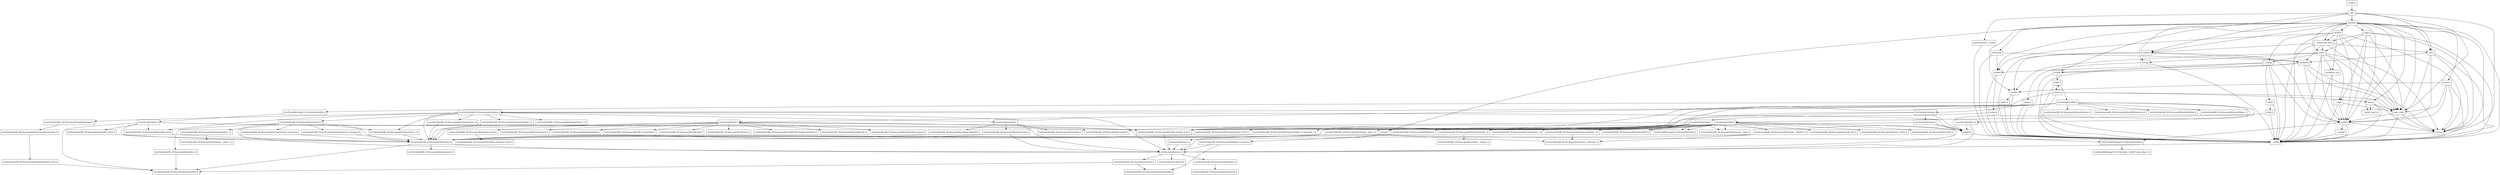 digraph "dependencies" {
  header_0 [ shape="box", label="\<stdin\>" ];
  header_1 [ shape="box", label="any" ];
  header_10 [ shape="box", label="/usr/include/x86_64-linux-gnu/gnu/stubs-64.h" ];
  header_100 [ shape="box", label="/usr/include/x86_64-linux-gnu/bits/types/cookie_io_functions_t.h" ];
  header_101 [ shape="box", label="/usr/include/x86_64-linux-gnu/bits/stdio_lim.h" ];
  header_102 [ shape="box", label="/usr/include/x86_64-linux-gnu/bits/sys_errlist.h" ];
  header_103 [ shape="box", label="/usr/include/x86_64-linux-gnu/bits/stdio.h" ];
  header_104 [ shape="box", label="iterator" ];
  header_105 [ shape="box", label="__functional_base" ];
  header_106 [ shape="box", label="tuple" ];
  header_107 [ shape="box", label="stdexcept" ];
  header_108 [ shape="box", label="cassert" ];
  header_109 [ shape="box", label="/usr/include/assert.h" ];
  header_110 [ shape="box", label="atomic" ];
  header_12 [ shape="box", label="memory" ];
  header_13 [ shape="box", label="type_traits" ];
  header_14 [ shape="box", label="cstddef" ];
  header_15 [ shape="box", label="version" ];
  header_16 [ shape="box", label="/usr/local/lib/clang/10.0.0/include/stddef.h" ];
  header_17 [ shape="box", label="/usr/local/lib/clang/10.0.0/include/__stddef_max_align_t.h" ];
  header_18 [ shape="box", label="__nullptr" ];
  header_19 [ shape="box", label="typeinfo" ];
  header_2 [ shape="box", label="experimental/__config" ];
  header_20 [ shape="box", label="exception" ];
  header_21 [ shape="box", label="cstdlib" ];
  header_22 [ shape="box", label="stdlib.h" ];
  header_23 [ shape="box", label="/usr/include/stdlib.h" ];
  header_24 [ shape="box", label="/usr/include/x86_64-linux-gnu/bits/libc-header-start.h" ];
  header_25 [ shape="box", label="stddef.h" ];
  header_26 [ shape="box", label="/usr/include/x86_64-linux-gnu/bits/waitflags.h" ];
  header_27 [ shape="box", label="/usr/include/x86_64-linux-gnu/bits/waitstatus.h" ];
  header_28 [ shape="box", label="/usr/include/x86_64-linux-gnu/bits/floatn.h" ];
  header_29 [ shape="box", label="/usr/include/x86_64-linux-gnu/bits/floatn-common.h" ];
  header_3 [ shape="box", label="__config" ];
  header_30 [ shape="box", label="/usr/include/x86_64-linux-gnu/bits/types/locale_t.h" ];
  header_31 [ shape="box", label="/usr/include/x86_64-linux-gnu/bits/types/__locale_t.h" ];
  header_32 [ shape="box", label="/usr/include/x86_64-linux-gnu/sys/types.h" ];
  header_33 [ shape="box", label="/usr/include/x86_64-linux-gnu/bits/types.h" ];
  header_34 [ shape="box", label="/usr/include/x86_64-linux-gnu/bits/typesizes.h" ];
  header_35 [ shape="box", label="/usr/include/x86_64-linux-gnu/bits/types/clock_t.h" ];
  header_36 [ shape="box", label="/usr/include/x86_64-linux-gnu/bits/types/clockid_t.h" ];
  header_37 [ shape="box", label="/usr/include/x86_64-linux-gnu/bits/types/time_t.h" ];
  header_38 [ shape="box", label="/usr/include/x86_64-linux-gnu/bits/types/timer_t.h" ];
  header_39 [ shape="box", label="/usr/include/x86_64-linux-gnu/bits/stdint-intn.h" ];
  header_4 [ shape="box", label="/usr/include/features.h" ];
  header_40 [ shape="box", label="/usr/include/endian.h" ];
  header_41 [ shape="box", label="/usr/include/x86_64-linux-gnu/bits/endian.h" ];
  header_42 [ shape="box", label="/usr/include/x86_64-linux-gnu/bits/byteswap.h" ];
  header_43 [ shape="box", label="/usr/include/x86_64-linux-gnu/bits/uintn-identity.h" ];
  header_44 [ shape="box", label="/usr/include/x86_64-linux-gnu/sys/select.h" ];
  header_45 [ shape="box", label="/usr/include/x86_64-linux-gnu/bits/select.h" ];
  header_46 [ shape="box", label="/usr/include/x86_64-linux-gnu/bits/types/sigset_t.h" ];
  header_47 [ shape="box", label="/usr/include/x86_64-linux-gnu/bits/types/__sigset_t.h" ];
  header_48 [ shape="box", label="/usr/include/x86_64-linux-gnu/bits/types/struct_timeval.h" ];
  header_49 [ shape="box", label="/usr/include/x86_64-linux-gnu/bits/types/struct_timespec.h" ];
  header_5 [ shape="box", label="/usr/include/stdc-predef.h" ];
  header_50 [ shape="box", label="/usr/include/x86_64-linux-gnu/bits/pthreadtypes.h" ];
  header_51 [ shape="box", label="/usr/include/x86_64-linux-gnu/bits/thread-shared-types.h" ];
  header_52 [ shape="box", label="/usr/include/x86_64-linux-gnu/bits/pthreadtypes-arch.h" ];
  header_53 [ shape="box", label="/usr/include/alloca.h" ];
  header_54 [ shape="box", label="/usr/include/x86_64-linux-gnu/bits/stdlib-bsearch.h" ];
  header_55 [ shape="box", label="/usr/include/x86_64-linux-gnu/bits/stdlib-float.h" ];
  header_56 [ shape="box", label="math.h" ];
  header_57 [ shape="box", label="/usr/include/math.h" ];
  header_58 [ shape="box", label="/usr/include/x86_64-linux-gnu/bits/math-vector.h" ];
  header_59 [ shape="box", label="/usr/include/x86_64-linux-gnu/bits/libm-simd-decl-stubs.h" ];
  header_6 [ shape="box", label="/usr/include/x86_64-linux-gnu/sys/cdefs.h" ];
  header_60 [ shape="box", label="/usr/include/x86_64-linux-gnu/bits/flt-eval-method.h" ];
  header_61 [ shape="box", label="/usr/include/x86_64-linux-gnu/bits/fp-logb.h" ];
  header_62 [ shape="box", label="/usr/include/x86_64-linux-gnu/bits/fp-fast.h" ];
  header_63 [ shape="box", label="/usr/include/x86_64-linux-gnu/bits/mathcalls-helper-functions.h" ];
  header_64 [ shape="box", label="/usr/include/x86_64-linux-gnu/bits/mathcalls.h" ];
  header_65 [ shape="box", label="/usr/include/x86_64-linux-gnu/bits/mathcalls-narrow.h" ];
  header_66 [ shape="box", label="/usr/include/x86_64-linux-gnu/bits/iscanonical.h" ];
  header_67 [ shape="box", label="/usr/include/x86_64-linux-gnu/bits/mathinline.h" ];
  header_68 [ shape="box", label="limits" ];
  header_69 [ shape="box", label="__undef_macros" ];
  header_7 [ shape="box", label="/usr/include/x86_64-linux-gnu/bits/wordsize.h" ];
  header_70 [ shape="box", label="cstdint" ];
  header_71 [ shape="box", label="stdint.h" ];
  header_72 [ shape="box", label="/usr/local/lib/clang/10.0.0/include/stdint.h" ];
  header_73 [ shape="box", label="/usr/include/stdint.h" ];
  header_74 [ shape="box", label="/usr/include/x86_64-linux-gnu/bits/wchar.h" ];
  header_75 [ shape="box", label="/usr/include/x86_64-linux-gnu/bits/stdint-uintn.h" ];
  header_76 [ shape="box", label="new" ];
  header_77 [ shape="box", label="utility" ];
  header_78 [ shape="box", label="__tuple" ];
  header_79 [ shape="box", label="initializer_list" ];
  header_8 [ shape="box", label="/usr/include/x86_64-linux-gnu/bits/long-double.h" ];
  header_80 [ shape="box", label="cstring" ];
  header_81 [ shape="box", label="string.h" ];
  header_82 [ shape="box", label="/usr/include/string.h" ];
  header_83 [ shape="box", label="/usr/include/strings.h" ];
  header_84 [ shape="box", label="__debug" ];
  header_85 [ shape="box", label="iosfwd" ];
  header_86 [ shape="box", label="wchar.h" ];
  header_87 [ shape="box", label="/usr/include/wchar.h" ];
  header_88 [ shape="box", label="/usr/local/lib/clang/10.0.0/include/stdarg.h" ];
  header_89 [ shape="box", label="/usr/include/x86_64-linux-gnu/bits/types/wint_t.h" ];
  header_9 [ shape="box", label="/usr/include/x86_64-linux-gnu/gnu/stubs.h" ];
  header_90 [ shape="box", label="/usr/include/x86_64-linux-gnu/bits/types/mbstate_t.h" ];
  header_91 [ shape="box", label="/usr/include/x86_64-linux-gnu/bits/types/__mbstate_t.h" ];
  header_92 [ shape="box", label="/usr/include/x86_64-linux-gnu/bits/types/__FILE.h" ];
  header_93 [ shape="box", label="/usr/include/x86_64-linux-gnu/bits/types/FILE.h" ];
  header_94 [ shape="box", label="cstdio" ];
  header_95 [ shape="box", label="stdio.h" ];
  header_96 [ shape="box", label="/usr/include/stdio.h" ];
  header_97 [ shape="box", label="/usr/include/x86_64-linux-gnu/bits/types/__fpos_t.h" ];
  header_98 [ shape="box", label="/usr/include/x86_64-linux-gnu/bits/types/__fpos64_t.h" ];
  header_99 [ shape="box", label="/usr/include/x86_64-linux-gnu/bits/types/struct_FILE.h" ];
  header_68 -> header_69;
  header_68 -> header_15;
  header_68 -> header_3;
  header_68 -> header_13;
  header_72 -> header_73;
  header_73 -> header_39;
  header_73 -> header_24;
  header_73 -> header_33;
  header_73 -> header_7;
  header_73 -> header_74;
  header_73 -> header_75;
  header_70 -> header_71;
  header_70 -> header_3;
  header_71 -> header_72;
  header_71 -> header_3;
  header_76 -> header_14;
  header_76 -> header_15;
  header_76 -> header_13;
  header_76 -> header_3;
  header_76 -> header_20;
  header_77 -> header_14;
  header_77 -> header_15;
  header_77 -> header_80;
  header_77 -> header_13;
  header_77 -> header_70;
  header_77 -> header_3;
  header_77 -> header_78;
  header_77 -> header_79;
  header_77 -> header_84;
  header_75 -> header_33;
  header_78 -> header_14;
  header_78 -> header_3;
  header_78 -> header_13;
  header_79 -> header_14;
  header_79 -> header_3;
  header_110 -> header_14;
  header_110 -> header_15;
  header_110 -> header_70;
  header_110 -> header_3;
  header_110 -> header_13;
  header_46 -> header_47;
  header_45 -> header_7;
  header_44 -> header_45;
  header_44 -> header_37;
  header_44 -> header_33;
  header_44 -> header_46;
  header_44 -> header_4;
  header_44 -> header_49;
  header_44 -> header_48;
  header_43 -> header_33;
  header_42 -> header_4;
  header_42 -> header_33;
  header_40 -> header_4;
  header_40 -> header_43;
  header_40 -> header_42;
  header_40 -> header_41;
  header_105 -> header_13;
  header_105 -> header_19;
  header_105 -> header_20;
  header_105 -> header_76;
  header_105 -> header_3;
  header_105 -> header_77;
  header_104 -> header_14;
  header_104 -> header_15;
  header_104 -> header_13;
  header_104 -> header_3;
  header_104 -> header_105;
  header_104 -> header_79;
  header_104 -> header_85;
  header_104 -> header_84;
  header_107 -> header_3;
  header_107 -> header_85;
  header_107 -> header_20;
  header_106 -> header_14;
  header_106 -> header_15;
  header_106 -> header_13;
  header_106 -> header_3;
  header_106 -> header_105;
  header_106 -> header_78;
  header_106 -> header_77;
  header_100 -> header_33;
  header_49 -> header_33;
  header_48 -> header_33;
  header_6 -> header_7;
  header_6 -> header_8;
  header_4 -> header_6;
  header_4 -> header_5;
  header_4 -> header_9;
  header_2 -> header_3;
  header_3 -> header_4;
  header_0 -> header_1;
  header_1 -> header_15;
  header_1 -> header_12;
  header_1 -> header_13;
  header_1 -> header_21;
  header_1 -> header_19;
  header_1 -> header_76;
  header_1 -> header_2;
  header_9 -> header_10;
  header_58 -> header_59;
  header_50 -> header_51;
  header_51 -> header_52;
  header_52 -> header_7;
  header_53 -> header_25;
  header_53 -> header_4;
  header_56 -> header_68;
  header_56 -> header_57;
  header_56 -> header_3;
  header_56 -> header_13;
  header_56 -> header_22;
  header_57 -> header_58;
  header_57 -> header_28;
  header_57 -> header_24;
  header_57 -> header_33;
  header_57 -> header_61;
  header_57 -> header_60;
  header_57 -> header_63;
  header_57 -> header_62;
  header_57 -> header_65;
  header_57 -> header_64;
  header_57 -> header_67;
  header_57 -> header_66;
  header_29 -> header_4;
  header_29 -> header_8;
  header_28 -> header_4;
  header_28 -> header_29;
  header_25 -> header_16;
  header_24 -> header_4;
  header_21 -> header_3;
  header_21 -> header_22;
  header_20 -> header_14;
  header_20 -> header_15;
  header_20 -> header_21;
  header_20 -> header_3;
  header_20 -> header_13;
  header_23 -> header_53;
  header_23 -> header_54;
  header_23 -> header_28;
  header_23 -> header_25;
  header_23 -> header_24;
  header_23 -> header_27;
  header_23 -> header_26;
  header_23 -> header_32;
  header_23 -> header_55;
  header_23 -> header_30;
  header_22 -> header_56;
  header_22 -> header_3;
  header_22 -> header_23;
  header_38 -> header_33;
  header_39 -> header_33;
  header_36 -> header_33;
  header_37 -> header_33;
  header_35 -> header_33;
  header_32 -> header_38;
  header_32 -> header_39;
  header_32 -> header_36;
  header_32 -> header_37;
  header_32 -> header_35;
  header_32 -> header_50;
  header_32 -> header_33;
  header_32 -> header_25;
  header_32 -> header_4;
  header_32 -> header_44;
  header_32 -> header_40;
  header_33 -> header_7;
  header_33 -> header_4;
  header_33 -> header_34;
  header_30 -> header_31;
  header_109 -> header_4;
  header_108 -> header_109;
  header_108 -> header_3;
  header_83 -> header_25;
  header_83 -> header_4;
  header_83 -> header_30;
  header_82 -> header_25;
  header_82 -> header_24;
  header_82 -> header_83;
  header_82 -> header_30;
  header_81 -> header_82;
  header_81 -> header_3;
  header_80 -> header_81;
  header_80 -> header_3;
  header_87 -> header_28;
  header_87 -> header_25;
  header_87 -> header_24;
  header_87 -> header_30;
  header_87 -> header_89;
  header_87 -> header_88;
  header_87 -> header_74;
  header_87 -> header_90;
  header_87 -> header_92;
  header_87 -> header_93;
  header_86 -> header_87;
  header_86 -> header_3;
  header_85 -> header_3;
  header_85 -> header_86;
  header_84 -> header_94;
  header_84 -> header_14;
  header_84 -> header_21;
  header_84 -> header_3;
  header_84 -> header_85;
  header_14 -> header_15;
  header_14 -> header_16;
  header_14 -> header_18;
  header_14 -> header_3;
  header_15 -> header_3;
  header_16 -> header_17;
  header_12 -> header_14;
  header_12 -> header_15;
  header_12 -> header_80;
  header_12 -> header_13;
  header_12 -> header_19;
  header_12 -> header_108;
  header_12 -> header_70;
  header_12 -> header_76;
  header_12 -> header_3;
  header_12 -> header_69;
  header_12 -> header_104;
  header_12 -> header_105;
  header_12 -> header_68;
  header_12 -> header_107;
  header_12 -> header_106;
  header_12 -> header_110;
  header_12 -> header_85;
  header_12 -> header_77;
  header_13 -> header_14;
  header_13 -> header_15;
  header_13 -> header_3;
  header_18 -> header_3;
  header_19 -> header_14;
  header_19 -> header_70;
  header_19 -> header_3;
  header_19 -> header_20;
  header_98 -> header_33;
  header_98 -> header_91;
  header_99 -> header_33;
  header_94 -> header_95;
  header_94 -> header_3;
  header_95 -> header_96;
  header_95 -> header_3;
  header_96 -> header_25;
  header_96 -> header_24;
  header_96 -> header_102;
  header_96 -> header_33;
  header_96 -> header_103;
  header_96 -> header_88;
  header_96 -> header_98;
  header_96 -> header_99;
  header_96 -> header_97;
  header_96 -> header_101;
  header_96 -> header_100;
  header_96 -> header_92;
  header_96 -> header_93;
  header_97 -> header_33;
  header_97 -> header_91;
  header_90 -> header_91;
}